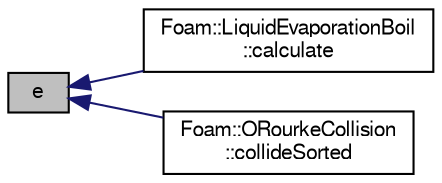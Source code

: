 digraph "e"
{
  bgcolor="transparent";
  edge [fontname="FreeSans",fontsize="10",labelfontname="FreeSans",labelfontsize="10"];
  node [fontname="FreeSans",fontsize="10",shape=record];
  rankdir="LR";
  Node1 [label="e",height=0.2,width=0.4,color="black", fillcolor="grey75", style="filled" fontcolor="black"];
  Node1 -> Node2 [dir="back",color="midnightblue",fontsize="10",style="solid",fontname="FreeSans"];
  Node2 [label="Foam::LiquidEvaporationBoil\l::calculate",height=0.2,width=0.4,color="black",URL="$a01317.html#a1850e2a96cbdfd25f90fe51f869c2859",tooltip="Update model. "];
  Node1 -> Node3 [dir="back",color="midnightblue",fontsize="10",style="solid",fontname="FreeSans"];
  Node3 [label="Foam::ORourkeCollision\l::collideSorted",height=0.2,width=0.4,color="black",URL="$a01676.html#a834e9188312dfe219a33c35c3e198be0"];
}
